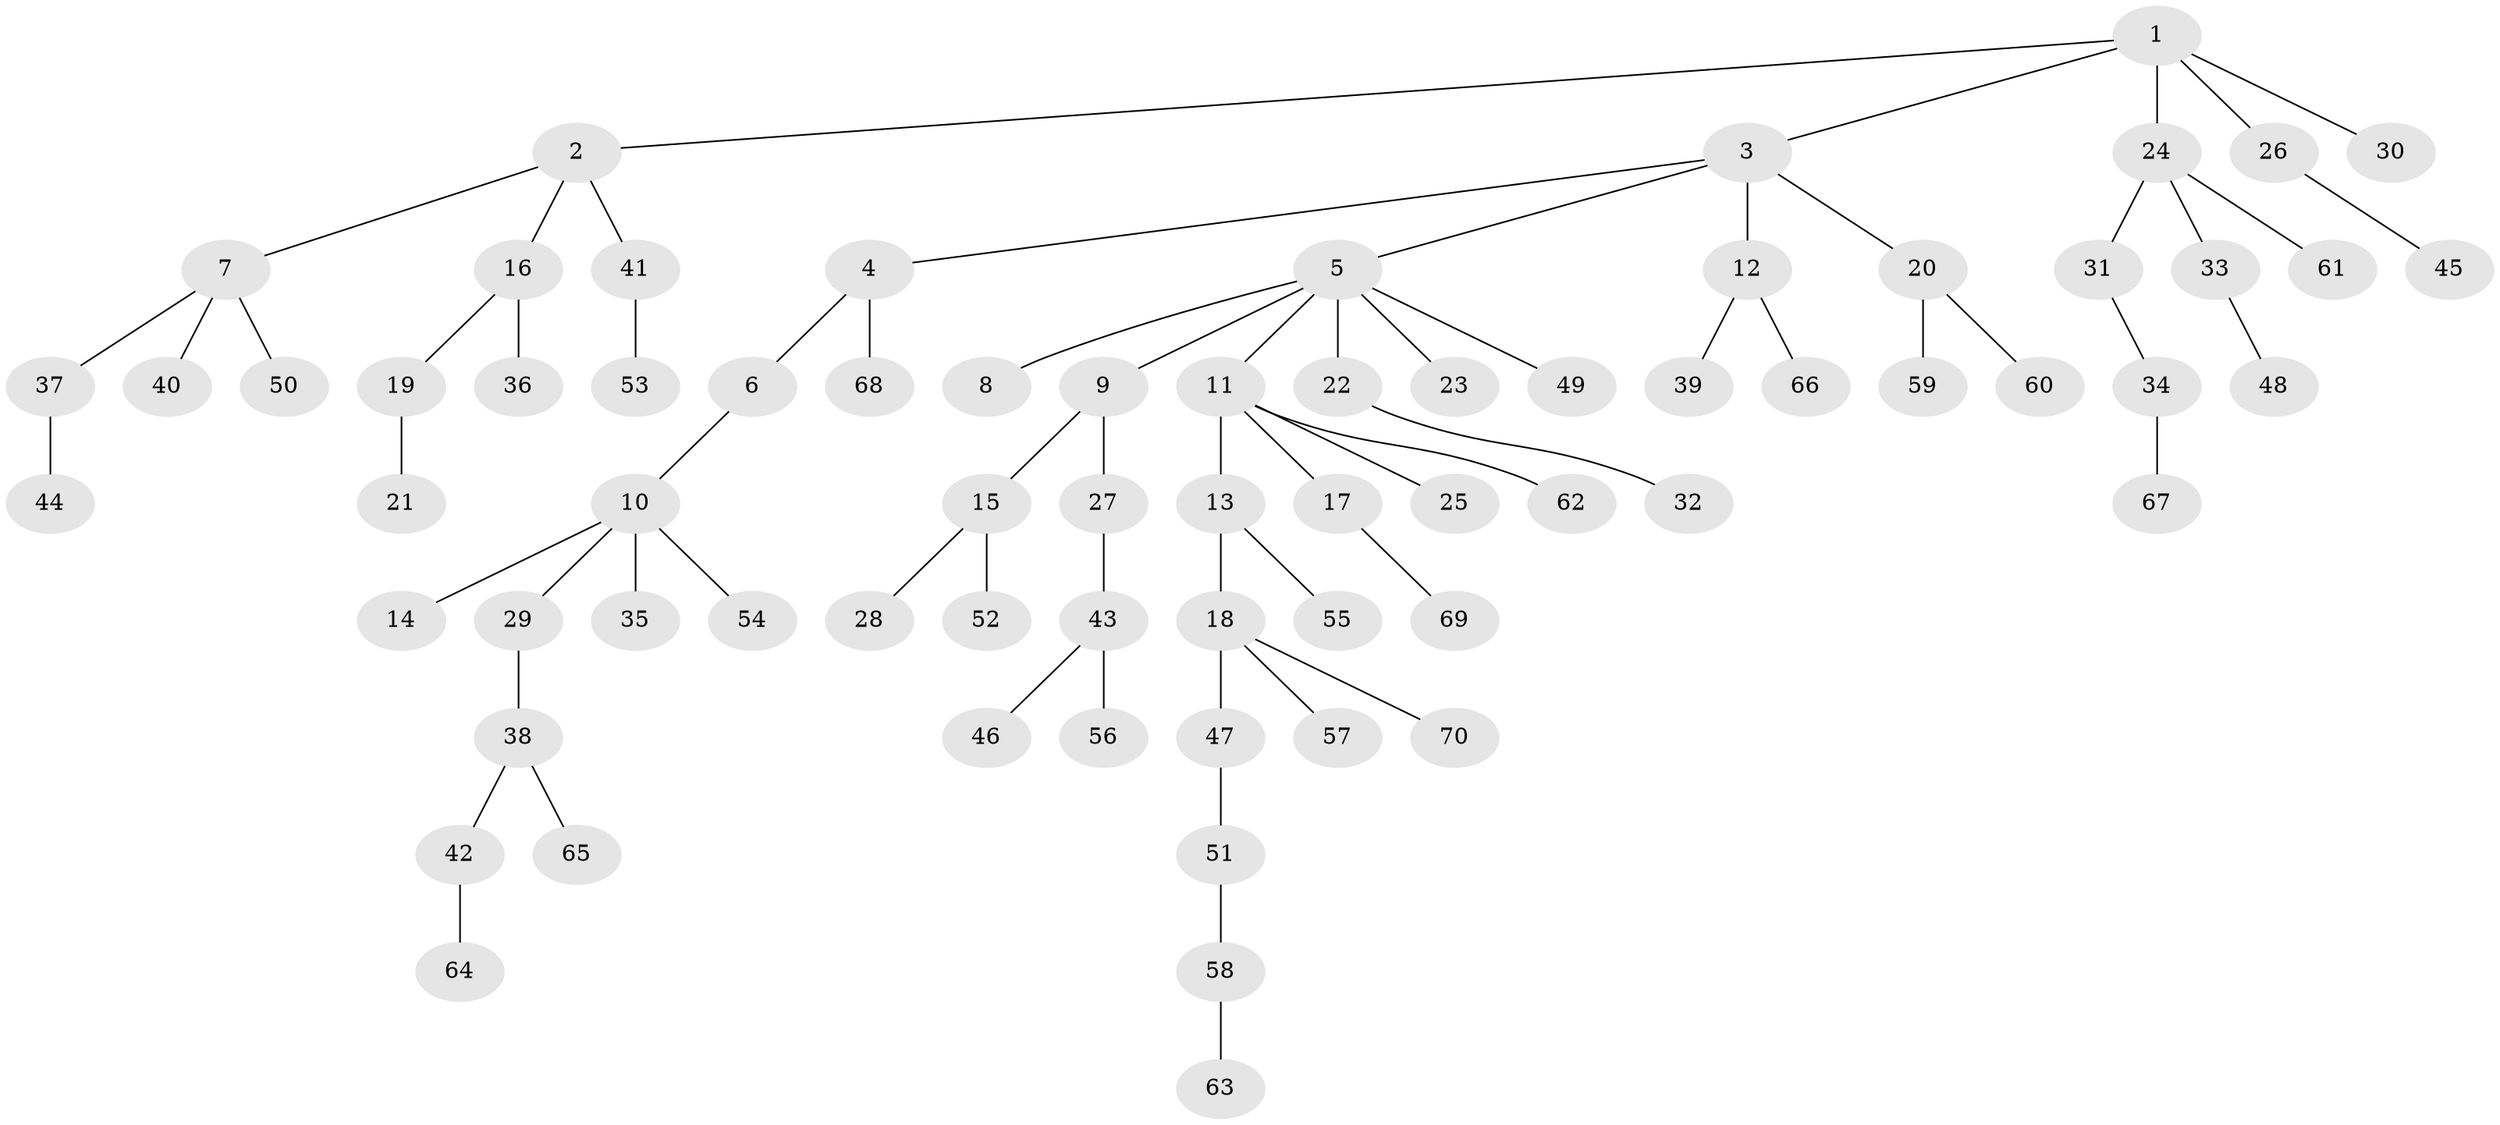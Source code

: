 // coarse degree distribution, {7: 0.02857142857142857, 5: 0.08571428571428572, 3: 0.08571428571428572, 4: 0.05714285714285714, 1: 0.6571428571428571, 2: 0.08571428571428572}
// Generated by graph-tools (version 1.1) at 2025/19/03/04/25 18:19:13]
// undirected, 70 vertices, 69 edges
graph export_dot {
graph [start="1"]
  node [color=gray90,style=filled];
  1;
  2;
  3;
  4;
  5;
  6;
  7;
  8;
  9;
  10;
  11;
  12;
  13;
  14;
  15;
  16;
  17;
  18;
  19;
  20;
  21;
  22;
  23;
  24;
  25;
  26;
  27;
  28;
  29;
  30;
  31;
  32;
  33;
  34;
  35;
  36;
  37;
  38;
  39;
  40;
  41;
  42;
  43;
  44;
  45;
  46;
  47;
  48;
  49;
  50;
  51;
  52;
  53;
  54;
  55;
  56;
  57;
  58;
  59;
  60;
  61;
  62;
  63;
  64;
  65;
  66;
  67;
  68;
  69;
  70;
  1 -- 2;
  1 -- 3;
  1 -- 24;
  1 -- 26;
  1 -- 30;
  2 -- 7;
  2 -- 16;
  2 -- 41;
  3 -- 4;
  3 -- 5;
  3 -- 12;
  3 -- 20;
  4 -- 6;
  4 -- 68;
  5 -- 8;
  5 -- 9;
  5 -- 11;
  5 -- 22;
  5 -- 23;
  5 -- 49;
  6 -- 10;
  7 -- 37;
  7 -- 40;
  7 -- 50;
  9 -- 15;
  9 -- 27;
  10 -- 14;
  10 -- 29;
  10 -- 35;
  10 -- 54;
  11 -- 13;
  11 -- 17;
  11 -- 25;
  11 -- 62;
  12 -- 39;
  12 -- 66;
  13 -- 18;
  13 -- 55;
  15 -- 28;
  15 -- 52;
  16 -- 19;
  16 -- 36;
  17 -- 69;
  18 -- 47;
  18 -- 57;
  18 -- 70;
  19 -- 21;
  20 -- 59;
  20 -- 60;
  22 -- 32;
  24 -- 31;
  24 -- 33;
  24 -- 61;
  26 -- 45;
  27 -- 43;
  29 -- 38;
  31 -- 34;
  33 -- 48;
  34 -- 67;
  37 -- 44;
  38 -- 42;
  38 -- 65;
  41 -- 53;
  42 -- 64;
  43 -- 46;
  43 -- 56;
  47 -- 51;
  51 -- 58;
  58 -- 63;
}
